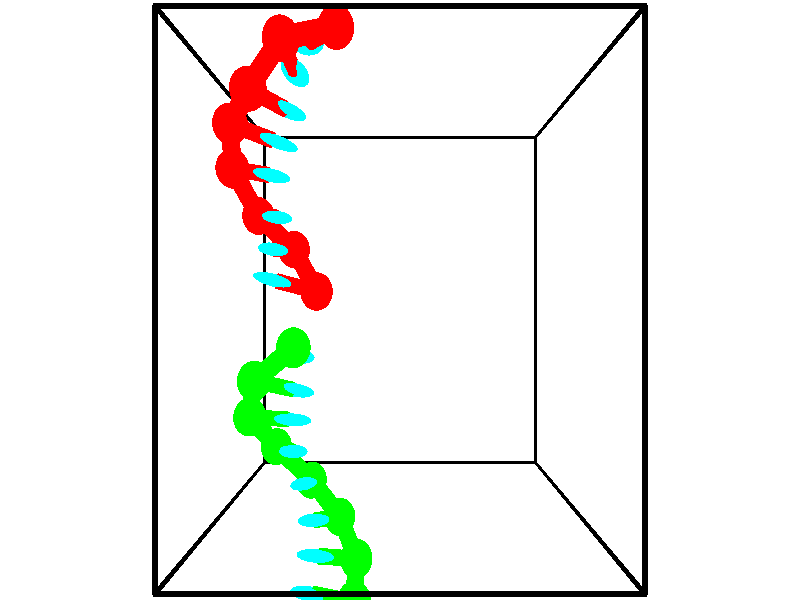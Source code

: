 // switches for output
#declare DRAW_BASES = 1; // possible values are 0, 1; only relevant for DNA ribbons
#declare DRAW_BASES_TYPE = 3; // possible values are 1, 2, 3; only relevant for DNA ribbons
#declare DRAW_FOG = 0; // set to 1 to enable fog

#include "colors.inc"

#include "transforms.inc"
background { rgb <1, 1, 1>}

#default {
   normal{
       ripples 0.25
       frequency 0.20
       turbulence 0.2
       lambda 5
   }
	finish {
		phong 0.1
		phong_size 40.
	}
}

// original window dimensions: 1024x640


// camera settings

camera {
	sky <-0, 1, 0>
	up <-0, 1, 0>
	right 1.6 * <1, 0, 0>
	location <2.5, 2.5, 11.1562>
	look_at <2.5, 2.5, 2.5>
	direction <0, 0, -8.6562>
	angle 67.0682
}


# declare cpy_camera_pos = <2.5, 2.5, 11.1562>;
# if (DRAW_FOG = 1)
fog {
	fog_type 2
	up vnormalize(cpy_camera_pos)
	color rgbt<1,1,1,0.3>
	distance 1e-5
	fog_alt 3e-3
	fog_offset 4
}
# end


// LIGHTS

# declare lum = 6;
global_settings {
	ambient_light rgb lum * <0.05, 0.05, 0.05>
	max_trace_level 15
}# declare cpy_direct_light_amount = 0.25;
light_source
{	1000 * <-1, -1, 1>,
	rgb lum * cpy_direct_light_amount
	parallel
}

light_source
{	1000 * <1, 1, -1>,
	rgb lum * cpy_direct_light_amount
	parallel
}

// strand 0

// nucleotide -1

// particle -1
sphere {
	<1.202857, 2.610002, 1.769479> 0.250000
	pigment { color rgbt <1,0,0,0> }
	no_shadow
}
cylinder {
	<0.853004, 2.689682, 1.946268>,  <0.643093, 2.737490, 2.052342>, 0.100000
	pigment { color rgbt <1,0,0,0> }
	no_shadow
}
cylinder {
	<0.853004, 2.689682, 1.946268>,  <1.202857, 2.610002, 1.769479>, 0.100000
	pigment { color rgbt <1,0,0,0> }
	no_shadow
}

// particle -1
sphere {
	<0.853004, 2.689682, 1.946268> 0.100000
	pigment { color rgbt <1,0,0,0> }
	no_shadow
}
sphere {
	0, 1
	scale<0.080000,0.200000,0.300000>
	matrix <0.192726, 0.979414, -0.060036,
		-0.444834, 0.032670, -0.895017,
		-0.874631, 0.199199, 0.441973,
		0.590615, 2.749442, 2.078860>
	pigment { color rgbt <0,1,1,0> }
	no_shadow
}
cylinder {
	<0.795882, 3.175949, 1.437427>,  <1.202857, 2.610002, 1.769479>, 0.130000
	pigment { color rgbt <1,0,0,0> }
	no_shadow
}

// nucleotide -1

// particle -1
sphere {
	<0.795882, 3.175949, 1.437427> 0.250000
	pigment { color rgbt <1,0,0,0> }
	no_shadow
}
cylinder {
	<0.685528, 3.151405, 1.821119>,  <0.619315, 3.136679, 2.051334>, 0.100000
	pigment { color rgbt <1,0,0,0> }
	no_shadow
}
cylinder {
	<0.685528, 3.151405, 1.821119>,  <0.795882, 3.175949, 1.437427>, 0.100000
	pigment { color rgbt <1,0,0,0> }
	no_shadow
}

// particle -1
sphere {
	<0.685528, 3.151405, 1.821119> 0.100000
	pigment { color rgbt <1,0,0,0> }
	no_shadow
}
sphere {
	0, 1
	scale<0.080000,0.200000,0.300000>
	matrix <0.155185, 0.982024, 0.107451,
		-0.948580, 0.178502, -0.261405,
		-0.275887, -0.061360, 0.959230,
		0.602762, 3.132997, 2.108888>
	pigment { color rgbt <0,1,1,0> }
	no_shadow
}
cylinder {
	<0.247135, 3.613811, 1.550080>,  <0.795882, 3.175949, 1.437427>, 0.130000
	pigment { color rgbt <1,0,0,0> }
	no_shadow
}

// nucleotide -1

// particle -1
sphere {
	<0.247135, 3.613811, 1.550080> 0.250000
	pigment { color rgbt <1,0,0,0> }
	no_shadow
}
cylinder {
	<0.481792, 3.567162, 1.870642>,  <0.622587, 3.539172, 2.062979>, 0.100000
	pigment { color rgbt <1,0,0,0> }
	no_shadow
}
cylinder {
	<0.481792, 3.567162, 1.870642>,  <0.247135, 3.613811, 1.550080>, 0.100000
	pigment { color rgbt <1,0,0,0> }
	no_shadow
}

// particle -1
sphere {
	<0.481792, 3.567162, 1.870642> 0.100000
	pigment { color rgbt <1,0,0,0> }
	no_shadow
}
sphere {
	0, 1
	scale<0.080000,0.200000,0.300000>
	matrix <0.099546, 0.992457, 0.071556,
		-0.803703, 0.037799, 0.593829,
		0.586644, -0.116624, 0.801403,
		0.657786, 3.532174, 2.111063>
	pigment { color rgbt <0,1,1,0> }
	no_shadow
}
cylinder {
	<-0.052874, 4.167830, 1.955487>,  <0.247135, 3.613811, 1.550080>, 0.130000
	pigment { color rgbt <1,0,0,0> }
	no_shadow
}

// nucleotide -1

// particle -1
sphere {
	<-0.052874, 4.167830, 1.955487> 0.250000
	pigment { color rgbt <1,0,0,0> }
	no_shadow
}
cylinder {
	<0.315903, 4.095253, 2.092367>,  <0.537169, 4.051707, 2.174495>, 0.100000
	pigment { color rgbt <1,0,0,0> }
	no_shadow
}
cylinder {
	<0.315903, 4.095253, 2.092367>,  <-0.052874, 4.167830, 1.955487>, 0.100000
	pigment { color rgbt <1,0,0,0> }
	no_shadow
}

// particle -1
sphere {
	<0.315903, 4.095253, 2.092367> 0.100000
	pigment { color rgbt <1,0,0,0> }
	no_shadow
}
sphere {
	0, 1
	scale<0.080000,0.200000,0.300000>
	matrix <0.182675, 0.982748, 0.028921,
		-0.341545, 0.035848, 0.939182,
		0.921942, -0.181443, 0.342201,
		0.592485, 4.040820, 2.195028>
	pigment { color rgbt <0,1,1,0> }
	no_shadow
}
cylinder {
	<0.043845, 4.620875, 2.423276>,  <-0.052874, 4.167830, 1.955487>, 0.130000
	pigment { color rgbt <1,0,0,0> }
	no_shadow
}

// nucleotide -1

// particle -1
sphere {
	<0.043845, 4.620875, 2.423276> 0.250000
	pigment { color rgbt <1,0,0,0> }
	no_shadow
}
cylinder {
	<0.422321, 4.512291, 2.352812>,  <0.649407, 4.447140, 2.310533>, 0.100000
	pigment { color rgbt <1,0,0,0> }
	no_shadow
}
cylinder {
	<0.422321, 4.512291, 2.352812>,  <0.043845, 4.620875, 2.423276>, 0.100000
	pigment { color rgbt <1,0,0,0> }
	no_shadow
}

// particle -1
sphere {
	<0.422321, 4.512291, 2.352812> 0.100000
	pigment { color rgbt <1,0,0,0> }
	no_shadow
}
sphere {
	0, 1
	scale<0.080000,0.200000,0.300000>
	matrix <0.294299, 0.948206, 0.119557,
		0.134582, -0.164967, 0.977074,
		0.946190, -0.271461, -0.176161,
		0.706178, 4.430852, 2.299963>
	pigment { color rgbt <0,1,1,0> }
	no_shadow
}
cylinder {
	<0.424630, 4.902506, 2.914412>,  <0.043845, 4.620875, 2.423276>, 0.130000
	pigment { color rgbt <1,0,0,0> }
	no_shadow
}

// nucleotide -1

// particle -1
sphere {
	<0.424630, 4.902506, 2.914412> 0.250000
	pigment { color rgbt <1,0,0,0> }
	no_shadow
}
cylinder {
	<0.681461, 4.840164, 2.614161>,  <0.835560, 4.802759, 2.434010>, 0.100000
	pigment { color rgbt <1,0,0,0> }
	no_shadow
}
cylinder {
	<0.681461, 4.840164, 2.614161>,  <0.424630, 4.902506, 2.914412>, 0.100000
	pigment { color rgbt <1,0,0,0> }
	no_shadow
}

// particle -1
sphere {
	<0.681461, 4.840164, 2.614161> 0.100000
	pigment { color rgbt <1,0,0,0> }
	no_shadow
}
sphere {
	0, 1
	scale<0.080000,0.200000,0.300000>
	matrix <0.208982, 0.977619, -0.024225,
		0.737604, -0.141313, 0.660281,
		0.642080, -0.155856, -0.750628,
		0.874085, 4.793407, 2.388972>
	pigment { color rgbt <0,1,1,0> }
	no_shadow
}
cylinder {
	<0.897524, 5.433855, 3.034202>,  <0.424630, 4.902506, 2.914412>, 0.130000
	pigment { color rgbt <1,0,0,0> }
	no_shadow
}

// nucleotide -1

// particle -1
sphere {
	<0.897524, 5.433855, 3.034202> 0.250000
	pigment { color rgbt <1,0,0,0> }
	no_shadow
}
cylinder {
	<0.941006, 5.335892, 2.648829>,  <0.967095, 5.277114, 2.417604>, 0.100000
	pigment { color rgbt <1,0,0,0> }
	no_shadow
}
cylinder {
	<0.941006, 5.335892, 2.648829>,  <0.897524, 5.433855, 3.034202>, 0.100000
	pigment { color rgbt <1,0,0,0> }
	no_shadow
}

// particle -1
sphere {
	<0.941006, 5.335892, 2.648829> 0.100000
	pigment { color rgbt <1,0,0,0> }
	no_shadow
}
sphere {
	0, 1
	scale<0.080000,0.200000,0.300000>
	matrix <0.198372, 0.955028, -0.220388,
		0.974080, -0.167161, 0.152398,
		0.108704, -0.244907, -0.963434,
		0.973617, 5.262420, 2.359798>
	pigment { color rgbt <0,1,1,0> }
	no_shadow
}
cylinder {
	<1.614412, 5.649415, 2.797980>,  <0.897524, 5.433855, 3.034202>, 0.130000
	pigment { color rgbt <1,0,0,0> }
	no_shadow
}

// nucleotide -1

// particle -1
sphere {
	<1.614412, 5.649415, 2.797980> 0.250000
	pigment { color rgbt <1,0,0,0> }
	no_shadow
}
cylinder {
	<1.345589, 5.648102, 2.501783>,  <1.184295, 5.647314, 2.324065>, 0.100000
	pigment { color rgbt <1,0,0,0> }
	no_shadow
}
cylinder {
	<1.345589, 5.648102, 2.501783>,  <1.614412, 5.649415, 2.797980>, 0.100000
	pigment { color rgbt <1,0,0,0> }
	no_shadow
}

// particle -1
sphere {
	<1.345589, 5.648102, 2.501783> 0.100000
	pigment { color rgbt <1,0,0,0> }
	no_shadow
}
sphere {
	0, 1
	scale<0.080000,0.200000,0.300000>
	matrix <0.250487, 0.940032, -0.231507,
		0.696846, -0.341070, -0.630933,
		-0.672058, -0.003284, -0.740492,
		1.143971, 5.647117, 2.279636>
	pigment { color rgbt <0,1,1,0> }
	no_shadow
}
// strand 1

// nucleotide -1

// particle -1
sphere {
	<0.938154, 1.916886, 2.313776> 0.250000
	pigment { color rgbt <0,1,0,0> }
	no_shadow
}
cylinder {
	<0.943565, 1.823090, 1.924967>,  <0.946812, 1.766811, 1.691681>, 0.100000
	pigment { color rgbt <0,1,0,0> }
	no_shadow
}
cylinder {
	<0.943565, 1.823090, 1.924967>,  <0.938154, 1.916886, 2.313776>, 0.100000
	pigment { color rgbt <0,1,0,0> }
	no_shadow
}

// particle -1
sphere {
	<0.943565, 1.823090, 1.924967> 0.100000
	pigment { color rgbt <0,1,0,0> }
	no_shadow
}
sphere {
	0, 1
	scale<0.080000,0.200000,0.300000>
	matrix <0.005673, -0.972079, 0.234585,
		-0.999892, -0.008688, -0.011821,
		0.013529, -0.234492, -0.972024,
		0.947624, 1.752742, 1.633360>
	pigment { color rgbt <0,1,1,0> }
	no_shadow
}
cylinder {
	<0.314818, 1.491575, 2.111493>,  <0.938154, 1.916886, 2.313776>, 0.130000
	pigment { color rgbt <0,1,0,0> }
	no_shadow
}

// nucleotide -1

// particle -1
sphere {
	<0.314818, 1.491575, 2.111493> 0.250000
	pigment { color rgbt <0,1,0,0> }
	no_shadow
}
cylinder {
	<0.634918, 1.396652, 1.891209>,  <0.826979, 1.339699, 1.759038>, 0.100000
	pigment { color rgbt <0,1,0,0> }
	no_shadow
}
cylinder {
	<0.634918, 1.396652, 1.891209>,  <0.314818, 1.491575, 2.111493>, 0.100000
	pigment { color rgbt <0,1,0,0> }
	no_shadow
}

// particle -1
sphere {
	<0.634918, 1.396652, 1.891209> 0.100000
	pigment { color rgbt <0,1,0,0> }
	no_shadow
}
sphere {
	0, 1
	scale<0.080000,0.200000,0.300000>
	matrix <-0.066547, -0.947837, 0.311731,
		-0.595960, -0.212815, -0.774300,
		0.800252, -0.237307, -0.550711,
		0.874994, 1.325460, 1.725995>
	pigment { color rgbt <0,1,1,0> }
	no_shadow
}
cylinder {
	<0.144374, 0.974104, 1.696651>,  <0.314818, 1.491575, 2.111493>, 0.130000
	pigment { color rgbt <0,1,0,0> }
	no_shadow
}

// nucleotide -1

// particle -1
sphere {
	<0.144374, 0.974104, 1.696651> 0.250000
	pigment { color rgbt <0,1,0,0> }
	no_shadow
}
cylinder {
	<0.538269, 0.964294, 1.765574>,  <0.774606, 0.958409, 1.806927>, 0.100000
	pigment { color rgbt <0,1,0,0> }
	no_shadow
}
cylinder {
	<0.538269, 0.964294, 1.765574>,  <0.144374, 0.974104, 1.696651>, 0.100000
	pigment { color rgbt <0,1,0,0> }
	no_shadow
}

// particle -1
sphere {
	<0.538269, 0.964294, 1.765574> 0.100000
	pigment { color rgbt <0,1,0,0> }
	no_shadow
}
sphere {
	0, 1
	scale<0.080000,0.200000,0.300000>
	matrix <-0.050158, -0.988006, 0.146039,
		0.166658, -0.152453, -0.974158,
		0.984738, -0.024523, 0.172306,
		0.833691, 0.956937, 1.817265>
	pigment { color rgbt <0,1,1,0> }
	no_shadow
}
cylinder {
	<0.457129, 0.479211, 1.169963>,  <0.144374, 0.974104, 1.696651>, 0.130000
	pigment { color rgbt <0,1,0,0> }
	no_shadow
}

// nucleotide -1

// particle -1
sphere {
	<0.457129, 0.479211, 1.169963> 0.250000
	pigment { color rgbt <0,1,0,0> }
	no_shadow
}
cylinder {
	<0.674416, 0.511757, 1.504219>,  <0.804787, 0.531285, 1.704773>, 0.100000
	pigment { color rgbt <0,1,0,0> }
	no_shadow
}
cylinder {
	<0.674416, 0.511757, 1.504219>,  <0.457129, 0.479211, 1.169963>, 0.100000
	pigment { color rgbt <0,1,0,0> }
	no_shadow
}

// particle -1
sphere {
	<0.674416, 0.511757, 1.504219> 0.100000
	pigment { color rgbt <0,1,0,0> }
	no_shadow
}
sphere {
	0, 1
	scale<0.080000,0.200000,0.300000>
	matrix <0.010593, -0.995878, 0.090082,
		0.839526, -0.040082, -0.541839,
		0.543216, 0.081366, 0.835641,
		0.837380, 0.536167, 1.754911>
	pigment { color rgbt <0,1,1,0> }
	no_shadow
}
cylinder {
	<1.022282, -0.010960, 1.055321>,  <0.457129, 0.479211, 1.169963>, 0.130000
	pigment { color rgbt <0,1,0,0> }
	no_shadow
}

// nucleotide -1

// particle -1
sphere {
	<1.022282, -0.010960, 1.055321> 0.250000
	pigment { color rgbt <0,1,0,0> }
	no_shadow
}
cylinder {
	<1.009117, 0.058952, 1.448944>,  <1.001218, 0.100900, 1.685118>, 0.100000
	pigment { color rgbt <0,1,0,0> }
	no_shadow
}
cylinder {
	<1.009117, 0.058952, 1.448944>,  <1.022282, -0.010960, 1.055321>, 0.100000
	pigment { color rgbt <0,1,0,0> }
	no_shadow
}

// particle -1
sphere {
	<1.009117, 0.058952, 1.448944> 0.100000
	pigment { color rgbt <0,1,0,0> }
	no_shadow
}
sphere {
	0, 1
	scale<0.080000,0.200000,0.300000>
	matrix <0.110429, -0.977926, 0.177385,
		0.993339, 0.114507, 0.012885,
		-0.032912, 0.174781, 0.984057,
		0.999243, 0.111387, 1.744161>
	pigment { color rgbt <0,1,1,0> }
	no_shadow
}
cylinder {
	<1.515285, -0.463243, 1.254937>,  <1.022282, -0.010960, 1.055321>, 0.130000
	pigment { color rgbt <0,1,0,0> }
	no_shadow
}

// nucleotide -1

// particle -1
sphere {
	<1.515285, -0.463243, 1.254937> 0.250000
	pigment { color rgbt <0,1,0,0> }
	no_shadow
}
cylinder {
	<1.318878, -0.387405, 1.595045>,  <1.201034, -0.341903, 1.799110>, 0.100000
	pigment { color rgbt <0,1,0,0> }
	no_shadow
}
cylinder {
	<1.318878, -0.387405, 1.595045>,  <1.515285, -0.463243, 1.254937>, 0.100000
	pigment { color rgbt <0,1,0,0> }
	no_shadow
}

// particle -1
sphere {
	<1.318878, -0.387405, 1.595045> 0.100000
	pigment { color rgbt <0,1,0,0> }
	no_shadow
}
sphere {
	0, 1
	scale<0.080000,0.200000,0.300000>
	matrix <-0.008760, -0.977055, 0.212806,
		0.871107, 0.097043, 0.481410,
		-0.491016, 0.189594, 0.850269,
		1.171573, -0.330527, 1.850126>
	pigment { color rgbt <0,1,1,0> }
	no_shadow
}
cylinder {
	<1.815895, -0.888364, 1.673109>,  <1.515285, -0.463243, 1.254937>, 0.130000
	pigment { color rgbt <0,1,0,0> }
	no_shadow
}

// nucleotide -1

// particle -1
sphere {
	<1.815895, -0.888364, 1.673109> 0.250000
	pigment { color rgbt <0,1,0,0> }
	no_shadow
}
cylinder {
	<1.476204, -0.799271, 1.864609>,  <1.272389, -0.745815, 1.979509>, 0.100000
	pigment { color rgbt <0,1,0,0> }
	no_shadow
}
cylinder {
	<1.476204, -0.799271, 1.864609>,  <1.815895, -0.888364, 1.673109>, 0.100000
	pigment { color rgbt <0,1,0,0> }
	no_shadow
}

// particle -1
sphere {
	<1.476204, -0.799271, 1.864609> 0.100000
	pigment { color rgbt <0,1,0,0> }
	no_shadow
}
sphere {
	0, 1
	scale<0.080000,0.200000,0.300000>
	matrix <-0.088897, -0.954046, 0.286169,
		0.520489, 0.200463, 0.830003,
		-0.849228, 0.222732, 0.478750,
		1.221436, -0.732451, 2.008234>
	pigment { color rgbt <0,1,1,0> }
	no_shadow
}
cylinder {
	<1.834131, -1.137205, 2.456616>,  <1.815895, -0.888364, 1.673109>, 0.130000
	pigment { color rgbt <0,1,0,0> }
	no_shadow
}

// nucleotide -1

// particle -1
sphere {
	<1.834131, -1.137205, 2.456616> 0.250000
	pigment { color rgbt <0,1,0,0> }
	no_shadow
}
cylinder {
	<1.452438, -1.123657, 2.337759>,  <1.223423, -1.115528, 2.266445>, 0.100000
	pigment { color rgbt <0,1,0,0> }
	no_shadow
}
cylinder {
	<1.452438, -1.123657, 2.337759>,  <1.834131, -1.137205, 2.456616>, 0.100000
	pigment { color rgbt <0,1,0,0> }
	no_shadow
}

// particle -1
sphere {
	<1.452438, -1.123657, 2.337759> 0.100000
	pigment { color rgbt <0,1,0,0> }
	no_shadow
}
sphere {
	0, 1
	scale<0.080000,0.200000,0.300000>
	matrix <-0.105414, -0.967891, 0.228199,
		-0.279873, 0.249078, 0.927163,
		-0.954232, 0.033870, -0.297143,
		1.166169, -1.113496, 2.248616>
	pigment { color rgbt <0,1,1,0> }
	no_shadow
}
// box output
cylinder {
	<0.000000, 0.000000, 0.000000>,  <5.000000, 0.000000, 0.000000>, 0.025000
	pigment { color rgbt <0,0,0,0> }
	no_shadow
}
cylinder {
	<0.000000, 0.000000, 0.000000>,  <0.000000, 5.000000, 0.000000>, 0.025000
	pigment { color rgbt <0,0,0,0> }
	no_shadow
}
cylinder {
	<0.000000, 0.000000, 0.000000>,  <0.000000, 0.000000, 5.000000>, 0.025000
	pigment { color rgbt <0,0,0,0> }
	no_shadow
}
cylinder {
	<5.000000, 5.000000, 5.000000>,  <0.000000, 5.000000, 5.000000>, 0.025000
	pigment { color rgbt <0,0,0,0> }
	no_shadow
}
cylinder {
	<5.000000, 5.000000, 5.000000>,  <5.000000, 0.000000, 5.000000>, 0.025000
	pigment { color rgbt <0,0,0,0> }
	no_shadow
}
cylinder {
	<5.000000, 5.000000, 5.000000>,  <5.000000, 5.000000, 0.000000>, 0.025000
	pigment { color rgbt <0,0,0,0> }
	no_shadow
}
cylinder {
	<0.000000, 0.000000, 5.000000>,  <0.000000, 5.000000, 5.000000>, 0.025000
	pigment { color rgbt <0,0,0,0> }
	no_shadow
}
cylinder {
	<0.000000, 0.000000, 5.000000>,  <5.000000, 0.000000, 5.000000>, 0.025000
	pigment { color rgbt <0,0,0,0> }
	no_shadow
}
cylinder {
	<5.000000, 5.000000, 0.000000>,  <0.000000, 5.000000, 0.000000>, 0.025000
	pigment { color rgbt <0,0,0,0> }
	no_shadow
}
cylinder {
	<5.000000, 5.000000, 0.000000>,  <5.000000, 0.000000, 0.000000>, 0.025000
	pigment { color rgbt <0,0,0,0> }
	no_shadow
}
cylinder {
	<5.000000, 0.000000, 5.000000>,  <5.000000, 0.000000, 0.000000>, 0.025000
	pigment { color rgbt <0,0,0,0> }
	no_shadow
}
cylinder {
	<0.000000, 5.000000, 0.000000>,  <0.000000, 5.000000, 5.000000>, 0.025000
	pigment { color rgbt <0,0,0,0> }
	no_shadow
}
// end of box output
